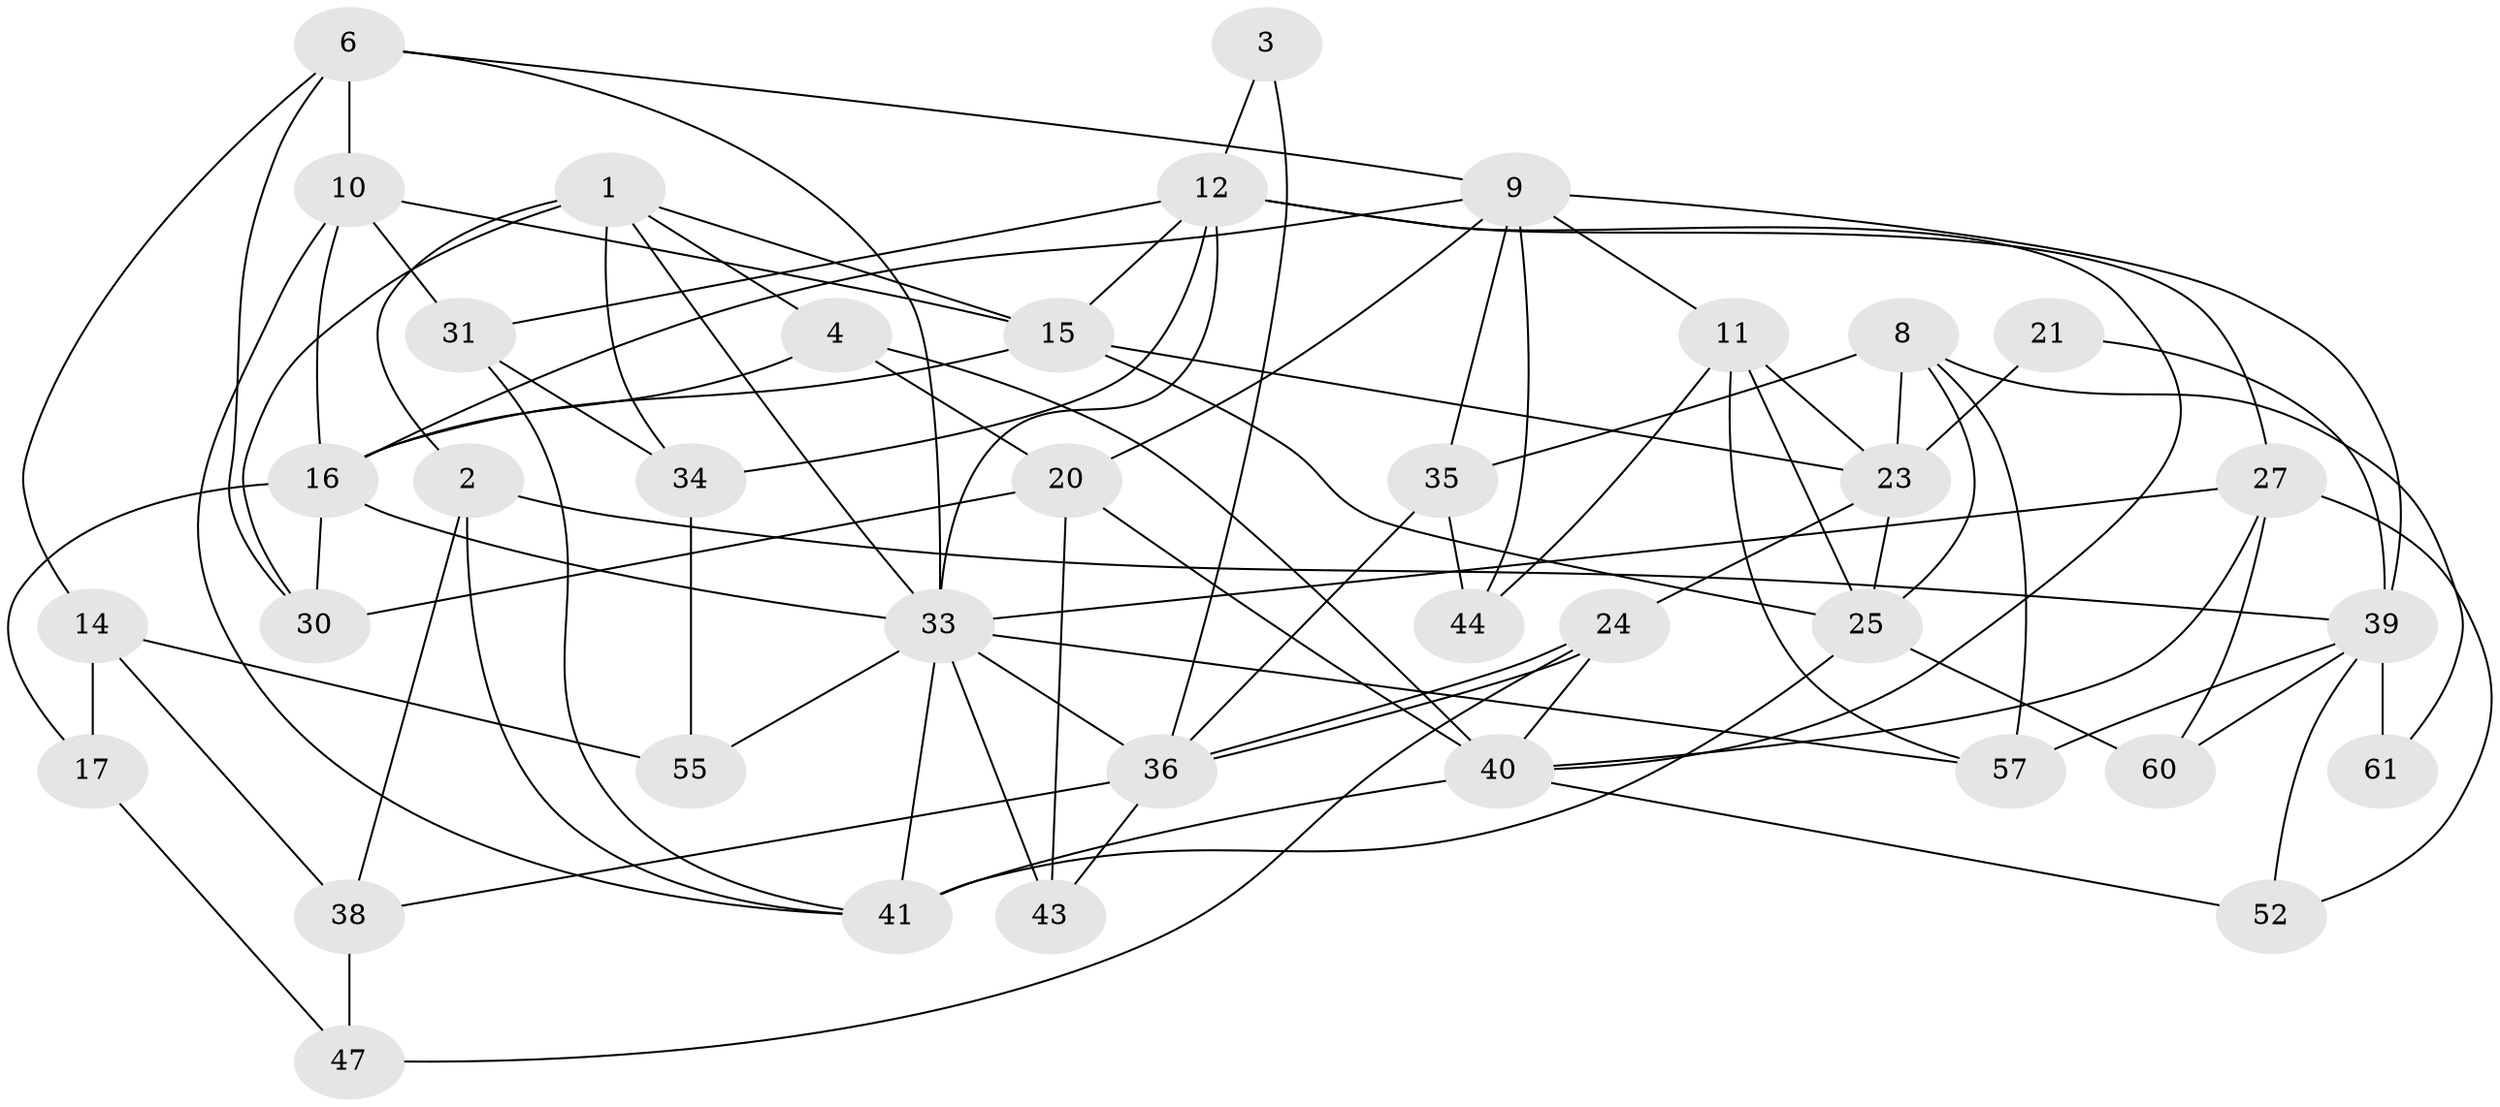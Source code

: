 // Generated by graph-tools (version 1.1) at 2025/24/03/03/25 07:24:02]
// undirected, 38 vertices, 90 edges
graph export_dot {
graph [start="1"]
  node [color=gray90,style=filled];
  1 [super="+26"];
  2 [super="+7"];
  3;
  4 [super="+5"];
  6 [super="+54"];
  8 [super="+28"];
  9 [super="+32"];
  10 [super="+53"];
  11 [super="+18"];
  12 [super="+13"];
  14 [super="+46"];
  15 [super="+42"];
  16 [super="+56"];
  17 [super="+19"];
  20 [super="+22"];
  21;
  23 [super="+50"];
  24;
  25 [super="+29"];
  27 [super="+37"];
  30;
  31;
  33 [super="+59"];
  34;
  35 [super="+48"];
  36 [super="+58"];
  38;
  39 [super="+45"];
  40 [super="+51"];
  41 [super="+49"];
  43;
  44;
  47;
  52;
  55;
  57;
  60;
  61;
  1 -- 33;
  1 -- 2;
  1 -- 34;
  1 -- 30;
  1 -- 4;
  1 -- 15;
  2 -- 38;
  2 -- 39;
  2 -- 41;
  3 -- 36;
  3 -- 12;
  4 -- 20;
  4 -- 40;
  4 -- 16;
  6 -- 30;
  6 -- 10;
  6 -- 9;
  6 -- 14;
  6 -- 33;
  8 -- 57;
  8 -- 23;
  8 -- 61;
  8 -- 25;
  8 -- 35;
  9 -- 11;
  9 -- 44 [weight=2];
  9 -- 20;
  9 -- 16;
  9 -- 35;
  9 -- 39;
  10 -- 31;
  10 -- 41;
  10 -- 16;
  10 -- 15;
  11 -- 25;
  11 -- 44;
  11 -- 57;
  11 -- 23 [weight=2];
  12 -- 40;
  12 -- 33 [weight=2];
  12 -- 34;
  12 -- 31;
  12 -- 15;
  12 -- 27;
  14 -- 38;
  14 -- 17 [weight=2];
  14 -- 55;
  15 -- 23;
  15 -- 25;
  15 -- 16;
  16 -- 30;
  16 -- 33;
  16 -- 17;
  17 -- 47;
  20 -- 30 [weight=2];
  20 -- 43;
  20 -- 40;
  21 -- 39;
  21 -- 23;
  23 -- 25;
  23 -- 24;
  24 -- 36;
  24 -- 36;
  24 -- 47;
  24 -- 40;
  25 -- 60;
  25 -- 41;
  27 -- 40;
  27 -- 52;
  27 -- 33;
  27 -- 60;
  31 -- 34;
  31 -- 41;
  33 -- 57;
  33 -- 41;
  33 -- 43;
  33 -- 55;
  33 -- 36;
  34 -- 55;
  35 -- 44;
  35 -- 36;
  36 -- 38;
  36 -- 43;
  38 -- 47;
  39 -- 57;
  39 -- 52;
  39 -- 61;
  39 -- 60;
  40 -- 41 [weight=2];
  40 -- 52;
}
